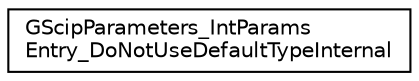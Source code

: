 digraph "Graphical Class Hierarchy"
{
 // LATEX_PDF_SIZE
  edge [fontname="Helvetica",fontsize="10",labelfontname="Helvetica",labelfontsize="10"];
  node [fontname="Helvetica",fontsize="10",shape=record];
  rankdir="LR";
  Node0 [label="GScipParameters_IntParams\lEntry_DoNotUseDefaultTypeInternal",height=0.2,width=0.4,color="black", fillcolor="white", style="filled",URL="$structoperations__research_1_1_g_scip_parameters___int_params_entry___do_not_use_default_type_internal.html",tooltip=" "];
}
